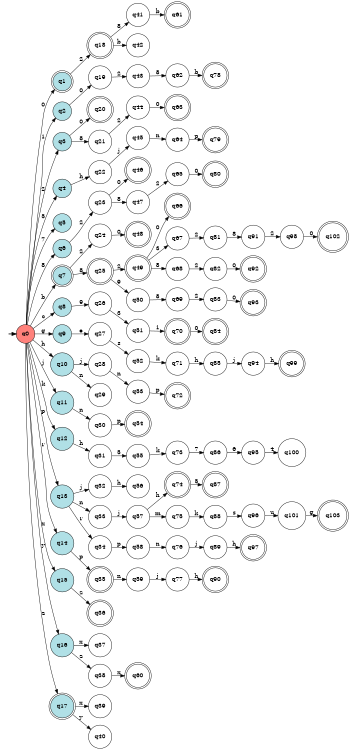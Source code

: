 digraph APTAALF {
__start0 [style = invis, shape = none, label = "", width = 0, height = 0];

rankdir=LR;
size="8,5";

s0 [style="filled", color="black", fillcolor="#ff817b" shape="circle", label="q0"];
s1 [style="rounded,filled", color="black", fillcolor="powderblue" shape="doublecircle", label="q1"];
s2 [style="filled", color="black", fillcolor="powderblue" shape="circle", label="q2"];
s3 [style="filled", color="black", fillcolor="powderblue" shape="circle", label="q3"];
s4 [style="filled", color="black", fillcolor="powderblue" shape="circle", label="q4"];
s5 [style="filled", color="black", fillcolor="powderblue" shape="circle", label="q5"];
s6 [style="filled", color="black", fillcolor="powderblue" shape="circle", label="q6"];
s7 [style="rounded,filled", color="black", fillcolor="powderblue" shape="doublecircle", label="q7"];
s8 [style="filled", color="black", fillcolor="powderblue" shape="circle", label="q8"];
s9 [style="filled", color="black", fillcolor="powderblue" shape="circle", label="q9"];
s10 [style="filled", color="black", fillcolor="powderblue" shape="circle", label="q10"];
s11 [style="filled", color="black", fillcolor="powderblue" shape="circle", label="q11"];
s12 [style="filled", color="black", fillcolor="powderblue" shape="circle", label="q12"];
s13 [style="filled", color="black", fillcolor="powderblue" shape="circle", label="q13"];
s14 [style="filled", color="black", fillcolor="powderblue" shape="circle", label="q14"];
s15 [style="filled", color="black", fillcolor="powderblue" shape="circle", label="q15"];
s16 [style="filled", color="black", fillcolor="powderblue" shape="circle", label="q16"];
s17 [style="rounded,filled", color="black", fillcolor="powderblue" shape="doublecircle", label="q17"];
s18 [style="rounded,filled", color="black", fillcolor="white" shape="doublecircle", label="q18"];
s19 [style="filled", color="black", fillcolor="white" shape="circle", label="q19"];
s20 [style="rounded,filled", color="black", fillcolor="white" shape="doublecircle", label="q20"];
s21 [style="filled", color="black", fillcolor="white" shape="circle", label="q21"];
s22 [style="filled", color="black", fillcolor="white" shape="circle", label="q22"];
s23 [style="filled", color="black", fillcolor="white" shape="circle", label="q23"];
s24 [style="filled", color="black", fillcolor="white" shape="circle", label="q24"];
s25 [style="rounded,filled", color="black", fillcolor="white" shape="doublecircle", label="q25"];
s26 [style="filled", color="black", fillcolor="white" shape="circle", label="q26"];
s27 [style="filled", color="black", fillcolor="white" shape="circle", label="q27"];
s28 [style="filled", color="black", fillcolor="white" shape="circle", label="q28"];
s29 [style="filled", color="black", fillcolor="white" shape="circle", label="q29"];
s30 [style="filled", color="black", fillcolor="white" shape="circle", label="q30"];
s31 [style="filled", color="black", fillcolor="white" shape="circle", label="q31"];
s32 [style="filled", color="black", fillcolor="white" shape="circle", label="q32"];
s33 [style="filled", color="black", fillcolor="white" shape="circle", label="q33"];
s34 [style="filled", color="black", fillcolor="white" shape="circle", label="q34"];
s35 [style="rounded,filled", color="black", fillcolor="white" shape="doublecircle", label="q35"];
s36 [style="rounded,filled", color="black", fillcolor="white" shape="doublecircle", label="q36"];
s37 [style="filled", color="black", fillcolor="white" shape="circle", label="q37"];
s38 [style="filled", color="black", fillcolor="white" shape="circle", label="q38"];
s39 [style="filled", color="black", fillcolor="white" shape="circle", label="q39"];
s40 [style="filled", color="black", fillcolor="white" shape="circle", label="q40"];
s41 [style="filled", color="black", fillcolor="white" shape="circle", label="q41"];
s42 [style="filled", color="black", fillcolor="white" shape="circle", label="q42"];
s43 [style="filled", color="black", fillcolor="white" shape="circle", label="q43"];
s44 [style="filled", color="black", fillcolor="white" shape="circle", label="q44"];
s45 [style="filled", color="black", fillcolor="white" shape="circle", label="q45"];
s46 [style="rounded,filled", color="black", fillcolor="white" shape="doublecircle", label="q46"];
s47 [style="filled", color="black", fillcolor="white" shape="circle", label="q47"];
s48 [style="rounded,filled", color="black", fillcolor="white" shape="doublecircle", label="q48"];
s49 [style="rounded,filled", color="black", fillcolor="white" shape="doublecircle", label="q49"];
s50 [style="filled", color="black", fillcolor="white" shape="circle", label="q50"];
s51 [style="filled", color="black", fillcolor="white" shape="circle", label="q51"];
s52 [style="filled", color="black", fillcolor="white" shape="circle", label="q52"];
s53 [style="filled", color="black", fillcolor="white" shape="circle", label="q53"];
s54 [style="rounded,filled", color="black", fillcolor="white" shape="doublecircle", label="q54"];
s55 [style="filled", color="black", fillcolor="white" shape="circle", label="q55"];
s56 [style="filled", color="black", fillcolor="white" shape="circle", label="q56"];
s57 [style="filled", color="black", fillcolor="white" shape="circle", label="q57"];
s58 [style="filled", color="black", fillcolor="white" shape="circle", label="q58"];
s59 [style="filled", color="black", fillcolor="white" shape="circle", label="q59"];
s60 [style="rounded,filled", color="black", fillcolor="white" shape="doublecircle", label="q60"];
s61 [style="rounded,filled", color="black", fillcolor="white" shape="doublecircle", label="q61"];
s62 [style="filled", color="black", fillcolor="white" shape="circle", label="q62"];
s63 [style="rounded,filled", color="black", fillcolor="white" shape="doublecircle", label="q63"];
s64 [style="filled", color="black", fillcolor="white" shape="circle", label="q64"];
s65 [style="filled", color="black", fillcolor="white" shape="circle", label="q65"];
s66 [style="rounded,filled", color="black", fillcolor="white" shape="doublecircle", label="q66"];
s67 [style="filled", color="black", fillcolor="white" shape="circle", label="q67"];
s68 [style="filled", color="black", fillcolor="white" shape="circle", label="q68"];
s69 [style="filled", color="black", fillcolor="white" shape="circle", label="q69"];
s70 [style="rounded,filled", color="black", fillcolor="white" shape="doublecircle", label="q70"];
s71 [style="filled", color="black", fillcolor="white" shape="circle", label="q71"];
s72 [style="rounded,filled", color="black", fillcolor="white" shape="doublecircle", label="q72"];
s73 [style="filled", color="black", fillcolor="white" shape="circle", label="q73"];
s74 [style="rounded,filled", color="black", fillcolor="white" shape="doublecircle", label="q74"];
s75 [style="filled", color="black", fillcolor="white" shape="circle", label="q75"];
s76 [style="filled", color="black", fillcolor="white" shape="circle", label="q76"];
s77 [style="filled", color="black", fillcolor="white" shape="circle", label="q77"];
s78 [style="rounded,filled", color="black", fillcolor="white" shape="doublecircle", label="q78"];
s79 [style="rounded,filled", color="black", fillcolor="white" shape="doublecircle", label="q79"];
s80 [style="rounded,filled", color="black", fillcolor="white" shape="doublecircle", label="q80"];
s81 [style="filled", color="black", fillcolor="white" shape="circle", label="q81"];
s82 [style="filled", color="black", fillcolor="white" shape="circle", label="q82"];
s83 [style="filled", color="black", fillcolor="white" shape="circle", label="q83"];
s84 [style="rounded,filled", color="black", fillcolor="white" shape="doublecircle", label="q84"];
s85 [style="filled", color="black", fillcolor="white" shape="circle", label="q85"];
s86 [style="filled", color="black", fillcolor="white" shape="circle", label="q86"];
s87 [style="rounded,filled", color="black", fillcolor="white" shape="doublecircle", label="q87"];
s88 [style="filled", color="black", fillcolor="white" shape="circle", label="q88"];
s89 [style="filled", color="black", fillcolor="white" shape="circle", label="q89"];
s90 [style="rounded,filled", color="black", fillcolor="white" shape="doublecircle", label="q90"];
s91 [style="filled", color="black", fillcolor="white" shape="circle", label="q91"];
s92 [style="rounded,filled", color="black", fillcolor="white" shape="doublecircle", label="q92"];
s93 [style="rounded,filled", color="black", fillcolor="white" shape="doublecircle", label="q93"];
s94 [style="filled", color="black", fillcolor="white" shape="circle", label="q94"];
s95 [style="filled", color="black", fillcolor="white" shape="circle", label="q95"];
s96 [style="filled", color="black", fillcolor="white" shape="circle", label="q96"];
s97 [style="rounded,filled", color="black", fillcolor="white" shape="doublecircle", label="q97"];
s98 [style="filled", color="black", fillcolor="white" shape="circle", label="q98"];
s99 [style="rounded,filled", color="black", fillcolor="white" shape="doublecircle", label="q99"];
s100 [style="filled", color="black", fillcolor="white" shape="circle", label="q100"];
s101 [style="filled", color="black", fillcolor="white" shape="circle", label="q101"];
s102 [style="rounded,filled", color="black", fillcolor="white" shape="doublecircle", label="q102"];
s103 [style="rounded,filled", color="black", fillcolor="white" shape="doublecircle", label="q103"];
subgraph cluster_main { 
	graph [pad=".75", ranksep="0.15", nodesep="0.15"];
	 style=invis; 
	__start0 -> s0 [penwidth=2];
}
s0 -> s1 [label="0"];
s0 -> s2 [label="1"];
s0 -> s3 [label="2"];
s0 -> s4 [label="5"];
s0 -> s5 [label="7"];
s0 -> s6 [label="8"];
s0 -> s7 [label="b"];
s0 -> s8 [label="c"];
s0 -> s9 [label="g"];
s0 -> s10 [label="h"];
s0 -> s11 [label="j"];
s0 -> s12 [label="k"];
s0 -> s13 [label="p"];
s0 -> s14 [label="r"];
s0 -> s15 [label="x"];
s0 -> s16 [label="y"];
s0 -> s17 [label="z"];
s1 -> s18 [label="2"];
s2 -> s19 [label="0"];
s3 -> s20 [label="0"];
s3 -> s21 [label="8"];
s4 -> s22 [label="h"];
s6 -> s23 [label="2"];
s7 -> s24 [label="2"];
s7 -> s25 [label="8"];
s8 -> s26 [label="9"];
s9 -> s27 [label="e"];
s10 -> s28 [label="j"];
s10 -> s29 [label="n"];
s11 -> s30 [label="n"];
s12 -> s31 [label="h"];
s13 -> s32 [label="j"];
s13 -> s33 [label="n"];
s13 -> s34 [label="r"];
s14 -> s35 [label="p"];
s15 -> s36 [label="z"];
s16 -> s37 [label="x"];
s16 -> s38 [label="z"];
s17 -> s39 [label="x"];
s17 -> s40 [label="y"];
s18 -> s41 [label="8"];
s18 -> s42 [label="b"];
s19 -> s43 [label="2"];
s21 -> s44 [label="2"];
s22 -> s45 [label="j"];
s23 -> s46 [label="0"];
s23 -> s47 [label="8"];
s24 -> s48 [label="0"];
s25 -> s49 [label="2"];
s25 -> s50 [label="9"];
s26 -> s51 [label="3"];
s27 -> s52 [label="s"];
s28 -> s53 [label="n"];
s30 -> s54 [label="p"];
s31 -> s55 [label="5"];
s32 -> s56 [label="h"];
s33 -> s57 [label="j"];
s34 -> s58 [label="p"];
s35 -> s59 [label="n"];
s38 -> s60 [label="x"];
s41 -> s61 [label="b"];
s43 -> s62 [label="8"];
s44 -> s63 [label="0"];
s45 -> s64 [label="n"];
s47 -> s65 [label="2"];
s49 -> s66 [label="0"];
s49 -> s67 [label="3"];
s49 -> s68 [label="8"];
s50 -> s69 [label="8"];
s51 -> s70 [label="1"];
s52 -> s71 [label="k"];
s53 -> s72 [label="p"];
s55 -> s73 [label="k"];
s57 -> s74 [label="h"];
s57 -> s75 [label="m"];
s58 -> s76 [label="n"];
s59 -> s77 [label="j"];
s62 -> s78 [label="b"];
s64 -> s79 [label="p"];
s65 -> s80 [label="0"];
s67 -> s81 [label="2"];
s68 -> s82 [label="2"];
s69 -> s83 [label="2"];
s70 -> s84 [label="0"];
s71 -> s85 [label="h"];
s73 -> s86 [label="7"];
s74 -> s87 [label="5"];
s75 -> s88 [label="k"];
s76 -> s89 [label="j"];
s77 -> s90 [label="h"];
s81 -> s91 [label="8"];
s82 -> s92 [label="0"];
s83 -> s93 [label="0"];
s85 -> s94 [label="j"];
s86 -> s95 [label="6"];
s88 -> s96 [label="s"];
s89 -> s97 [label="h"];
s91 -> s98 [label="2"];
s94 -> s99 [label="h"];
s95 -> s100 [label="4"];
s96 -> s101 [label="u"];
s98 -> s102 [label="0"];
s101 -> s103 [label="g"];

}